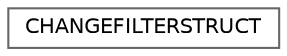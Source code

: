 digraph "类继承关系图"
{
 // LATEX_PDF_SIZE
  bgcolor="transparent";
  edge [fontname=Helvetica,fontsize=10,labelfontname=Helvetica,labelfontsize=10];
  node [fontname=Helvetica,fontsize=10,shape=box,height=0.2,width=0.4];
  rankdir="LR";
  Node0 [id="Node000000",label="CHANGEFILTERSTRUCT",height=0.2,width=0.4,color="grey40", fillcolor="white", style="filled",URL="$struct_c_h_a_n_g_e_f_i_l_t_e_r_s_t_r_u_c_t.html",tooltip=" "];
}
